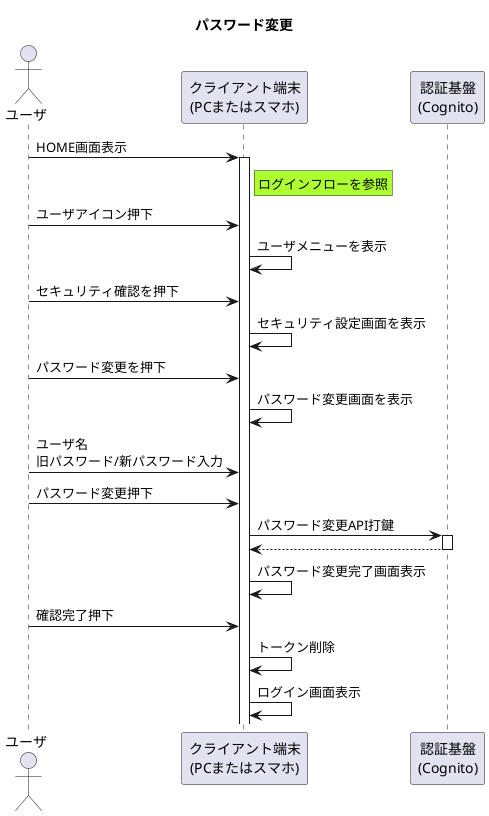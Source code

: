 @startuml  パスワード変更
title パスワード変更

' アクター定義
actor "ユーザ" as user
participant "クライアント端末\n(PCまたはスマホ)" as device
participant "認証基盤\n(Cognito)" as cognito

user -> device ++: HOME画面表示
rnote right of device #GreenYellow
    ログインフローを参照
end note
user -> device : ユーザアイコン押下
device -> device : ユーザメニューを表示
user -> device : セキュリティ確認を押下
device -> device : セキュリティ設定画面を表示
user -> device : パスワード変更を押下
device -> device : パスワード変更画面を表示
user -> device : ユーザ名\n旧パスワード/新パスワード入力
user -> device : パスワード変更押下
device -> cognito ++ : パスワード変更API打鍵
device <-- cognito --
device -> device : パスワード変更完了画面表示
user -> device : 確認完了押下
device -> device : トークン削除
device -> device : ログイン画面表示
